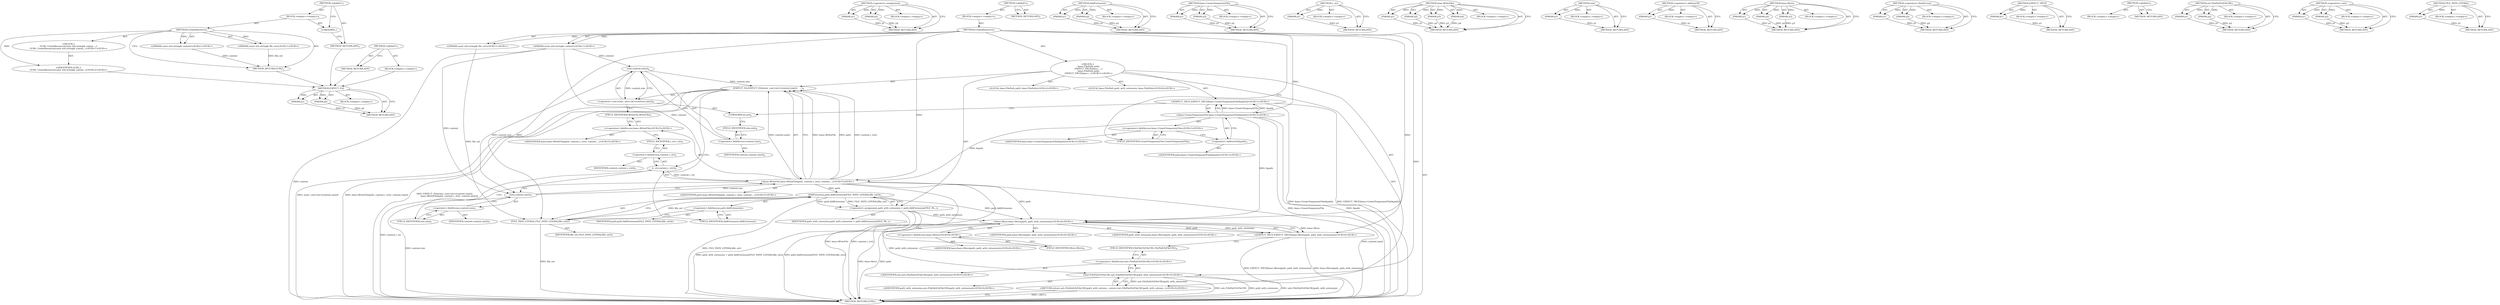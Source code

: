 digraph "&lt;global&gt;" {
vulnerable_103 [label=<(METHOD,EXPECT_EQ)>];
vulnerable_104 [label=<(PARAM,p1)>];
vulnerable_105 [label=<(PARAM,p2)>];
vulnerable_106 [label=<(BLOCK,&lt;empty&gt;,&lt;empty&gt;)>];
vulnerable_107 [label=<(METHOD_RETURN,ANY)>];
vulnerable_128 [label=<(METHOD,&lt;operator&gt;.assignment)>];
vulnerable_129 [label=<(PARAM,p1)>];
vulnerable_130 [label=<(PARAM,p2)>];
vulnerable_131 [label=<(BLOCK,&lt;empty&gt;,&lt;empty&gt;)>];
vulnerable_132 [label=<(METHOD_RETURN,ANY)>];
vulnerable_6 [label=<(METHOD,&lt;global&gt;)<SUB>1</SUB>>];
vulnerable_7 [label=<(BLOCK,&lt;empty&gt;,&lt;empty&gt;)<SUB>1</SUB>>];
vulnerable_8 [label=<(METHOD,CreateResource)<SUB>1</SUB>>];
vulnerable_9 [label="<(PARAM,const std::string&amp; content)<SUB>1</SUB>>"];
vulnerable_10 [label="<(PARAM,const std::string&amp; file_ext)<SUB>1</SUB>>"];
vulnerable_11 [label="<(BLOCK,{
   base::FilePath path;
   EXPECT_TRUE(base::...,{
   base::FilePath path;
   EXPECT_TRUE(base::...)<SUB>1</SUB>>"];
vulnerable_12 [label="<(LOCAL,base.FilePath path: base.FilePath)<SUB>2</SUB>>"];
vulnerable_13 [label="<(EXPECT_TRUE,EXPECT_TRUE(base::CreateTemporaryFile(&amp;path)))<SUB>3</SUB>>"];
vulnerable_14 [label="<(base.CreateTemporaryFile,base::CreateTemporaryFile(&amp;path))<SUB>3</SUB>>"];
vulnerable_15 [label="<(&lt;operator&gt;.fieldAccess,base::CreateTemporaryFile)<SUB>3</SUB>>"];
vulnerable_16 [label="<(IDENTIFIER,base,base::CreateTemporaryFile(&amp;path))<SUB>3</SUB>>"];
vulnerable_17 [label=<(FIELD_IDENTIFIER,CreateTemporaryFile,CreateTemporaryFile)<SUB>3</SUB>>];
vulnerable_18 [label=<(&lt;operator&gt;.addressOf,&amp;path)<SUB>3</SUB>>];
vulnerable_19 [label="<(IDENTIFIER,path,base::CreateTemporaryFile(&amp;path))<SUB>3</SUB>>"];
vulnerable_20 [label=<(EXPECT_EQ,EXPECT_EQ(static_cast&lt;int&gt;(content.size()),
   ...)<SUB>4</SUB>>];
vulnerable_21 [label=<(&lt;operator&gt;.cast,static_cast&lt;int&gt;(content.size()))<SUB>4</SUB>>];
vulnerable_22 [label=<(UNKNOWN,int,int)<SUB>4</SUB>>];
vulnerable_23 [label=<(size,content.size())<SUB>4</SUB>>];
vulnerable_24 [label=<(&lt;operator&gt;.fieldAccess,content.size)<SUB>4</SUB>>];
vulnerable_25 [label=<(IDENTIFIER,content,content.size())<SUB>4</SUB>>];
vulnerable_26 [label=<(FIELD_IDENTIFIER,size,size)<SUB>4</SUB>>];
vulnerable_27 [label="<(base.WriteFile,base::WriteFile(path, content.c_str(), content....)<SUB>5</SUB>>"];
vulnerable_28 [label="<(&lt;operator&gt;.fieldAccess,base::WriteFile)<SUB>5</SUB>>"];
vulnerable_29 [label="<(IDENTIFIER,base,base::WriteFile(path, content.c_str(), content....)<SUB>5</SUB>>"];
vulnerable_30 [label=<(FIELD_IDENTIFIER,WriteFile,WriteFile)<SUB>5</SUB>>];
vulnerable_31 [label="<(IDENTIFIER,path,base::WriteFile(path, content.c_str(), content....)<SUB>5</SUB>>"];
vulnerable_32 [label=<(c_str,content.c_str())<SUB>5</SUB>>];
vulnerable_33 [label=<(&lt;operator&gt;.fieldAccess,content.c_str)<SUB>5</SUB>>];
vulnerable_34 [label=<(IDENTIFIER,content,content.c_str())<SUB>5</SUB>>];
vulnerable_35 [label=<(FIELD_IDENTIFIER,c_str,c_str)<SUB>5</SUB>>];
vulnerable_36 [label=<(size,content.size())<SUB>5</SUB>>];
vulnerable_37 [label=<(&lt;operator&gt;.fieldAccess,content.size)<SUB>5</SUB>>];
vulnerable_38 [label=<(IDENTIFIER,content,content.size())<SUB>5</SUB>>];
vulnerable_39 [label=<(FIELD_IDENTIFIER,size,size)<SUB>5</SUB>>];
vulnerable_40 [label="<(LOCAL,base.FilePath path_with_extension: base.FilePath)<SUB>6</SUB>>"];
vulnerable_41 [label=<(&lt;operator&gt;.assignment,path_with_extension = path.AddExtension(FILE_PA...)<SUB>7</SUB>>];
vulnerable_42 [label=<(IDENTIFIER,path_with_extension,path_with_extension = path.AddExtension(FILE_PA...)<SUB>7</SUB>>];
vulnerable_43 [label=<(AddExtension,path.AddExtension(FILE_PATH_LITERAL(file_ext)))<SUB>7</SUB>>];
vulnerable_44 [label=<(&lt;operator&gt;.fieldAccess,path.AddExtension)<SUB>7</SUB>>];
vulnerable_45 [label=<(IDENTIFIER,path,path.AddExtension(FILE_PATH_LITERAL(file_ext)))<SUB>7</SUB>>];
vulnerable_46 [label=<(FIELD_IDENTIFIER,AddExtension,AddExtension)<SUB>7</SUB>>];
vulnerable_47 [label=<(FILE_PATH_LITERAL,FILE_PATH_LITERAL(file_ext))<SUB>7</SUB>>];
vulnerable_48 [label=<(IDENTIFIER,file_ext,FILE_PATH_LITERAL(file_ext))<SUB>7</SUB>>];
vulnerable_49 [label="<(EXPECT_TRUE,EXPECT_TRUE(base::Move(path, path_with_extension)))<SUB>8</SUB>>"];
vulnerable_50 [label="<(base.Move,base::Move(path, path_with_extension))<SUB>8</SUB>>"];
vulnerable_51 [label="<(&lt;operator&gt;.fieldAccess,base::Move)<SUB>8</SUB>>"];
vulnerable_52 [label="<(IDENTIFIER,base,base::Move(path, path_with_extension))<SUB>8</SUB>>"];
vulnerable_53 [label=<(FIELD_IDENTIFIER,Move,Move)<SUB>8</SUB>>];
vulnerable_54 [label="<(IDENTIFIER,path,base::Move(path, path_with_extension))<SUB>8</SUB>>"];
vulnerable_55 [label="<(IDENTIFIER,path_with_extension,base::Move(path, path_with_extension))<SUB>8</SUB>>"];
vulnerable_56 [label="<(RETURN,return net::FilePathToFileURL(path_with_extensi...,return net::FilePathToFileURL(path_with_extensi...)<SUB>9</SUB>>"];
vulnerable_57 [label="<(net.FilePathToFileURL,net::FilePathToFileURL(path_with_extension))<SUB>9</SUB>>"];
vulnerable_58 [label="<(&lt;operator&gt;.fieldAccess,net::FilePathToFileURL)<SUB>9</SUB>>"];
vulnerable_59 [label="<(IDENTIFIER,net,net::FilePathToFileURL(path_with_extension))<SUB>9</SUB>>"];
vulnerable_60 [label=<(FIELD_IDENTIFIER,FilePathToFileURL,FilePathToFileURL)<SUB>9</SUB>>];
vulnerable_61 [label="<(IDENTIFIER,path_with_extension,net::FilePathToFileURL(path_with_extension))<SUB>9</SUB>>"];
vulnerable_62 [label=<(METHOD_RETURN,GURL)<SUB>1</SUB>>];
vulnerable_64 [label=<(METHOD_RETURN,ANY)<SUB>1</SUB>>];
vulnerable_133 [label=<(METHOD,AddExtension)>];
vulnerable_134 [label=<(PARAM,p1)>];
vulnerable_135 [label=<(PARAM,p2)>];
vulnerable_136 [label=<(BLOCK,&lt;empty&gt;,&lt;empty&gt;)>];
vulnerable_137 [label=<(METHOD_RETURN,ANY)>];
vulnerable_89 [label=<(METHOD,base.CreateTemporaryFile)>];
vulnerable_90 [label=<(PARAM,p1)>];
vulnerable_91 [label=<(PARAM,p2)>];
vulnerable_92 [label=<(BLOCK,&lt;empty&gt;,&lt;empty&gt;)>];
vulnerable_93 [label=<(METHOD_RETURN,ANY)>];
vulnerable_124 [label=<(METHOD,c_str)>];
vulnerable_125 [label=<(PARAM,p1)>];
vulnerable_126 [label=<(BLOCK,&lt;empty&gt;,&lt;empty&gt;)>];
vulnerable_127 [label=<(METHOD_RETURN,ANY)>];
vulnerable_117 [label=<(METHOD,base.WriteFile)>];
vulnerable_118 [label=<(PARAM,p1)>];
vulnerable_119 [label=<(PARAM,p2)>];
vulnerable_120 [label=<(PARAM,p3)>];
vulnerable_121 [label=<(PARAM,p4)>];
vulnerable_122 [label=<(BLOCK,&lt;empty&gt;,&lt;empty&gt;)>];
vulnerable_123 [label=<(METHOD_RETURN,ANY)>];
vulnerable_113 [label=<(METHOD,size)>];
vulnerable_114 [label=<(PARAM,p1)>];
vulnerable_115 [label=<(BLOCK,&lt;empty&gt;,&lt;empty&gt;)>];
vulnerable_116 [label=<(METHOD_RETURN,ANY)>];
vulnerable_99 [label=<(METHOD,&lt;operator&gt;.addressOf)>];
vulnerable_100 [label=<(PARAM,p1)>];
vulnerable_101 [label=<(BLOCK,&lt;empty&gt;,&lt;empty&gt;)>];
vulnerable_102 [label=<(METHOD_RETURN,ANY)>];
vulnerable_142 [label=<(METHOD,base.Move)>];
vulnerable_143 [label=<(PARAM,p1)>];
vulnerable_144 [label=<(PARAM,p2)>];
vulnerable_145 [label=<(PARAM,p3)>];
vulnerable_146 [label=<(BLOCK,&lt;empty&gt;,&lt;empty&gt;)>];
vulnerable_147 [label=<(METHOD_RETURN,ANY)>];
vulnerable_94 [label=<(METHOD,&lt;operator&gt;.fieldAccess)>];
vulnerable_95 [label=<(PARAM,p1)>];
vulnerable_96 [label=<(PARAM,p2)>];
vulnerable_97 [label=<(BLOCK,&lt;empty&gt;,&lt;empty&gt;)>];
vulnerable_98 [label=<(METHOD_RETURN,ANY)>];
vulnerable_85 [label=<(METHOD,EXPECT_TRUE)>];
vulnerable_86 [label=<(PARAM,p1)>];
vulnerable_87 [label=<(BLOCK,&lt;empty&gt;,&lt;empty&gt;)>];
vulnerable_88 [label=<(METHOD_RETURN,ANY)>];
vulnerable_79 [label=<(METHOD,&lt;global&gt;)<SUB>1</SUB>>];
vulnerable_80 [label=<(BLOCK,&lt;empty&gt;,&lt;empty&gt;)>];
vulnerable_81 [label=<(METHOD_RETURN,ANY)>];
vulnerable_148 [label=<(METHOD,net.FilePathToFileURL)>];
vulnerable_149 [label=<(PARAM,p1)>];
vulnerable_150 [label=<(PARAM,p2)>];
vulnerable_151 [label=<(BLOCK,&lt;empty&gt;,&lt;empty&gt;)>];
vulnerable_152 [label=<(METHOD_RETURN,ANY)>];
vulnerable_108 [label=<(METHOD,&lt;operator&gt;.cast)>];
vulnerable_109 [label=<(PARAM,p1)>];
vulnerable_110 [label=<(PARAM,p2)>];
vulnerable_111 [label=<(BLOCK,&lt;empty&gt;,&lt;empty&gt;)>];
vulnerable_112 [label=<(METHOD_RETURN,ANY)>];
vulnerable_138 [label=<(METHOD,FILE_PATH_LITERAL)>];
vulnerable_139 [label=<(PARAM,p1)>];
vulnerable_140 [label=<(BLOCK,&lt;empty&gt;,&lt;empty&gt;)>];
vulnerable_141 [label=<(METHOD_RETURN,ANY)>];
fixed_6 [label=<(METHOD,&lt;global&gt;)<SUB>1</SUB>>];
fixed_7 [label=<(BLOCK,&lt;empty&gt;,&lt;empty&gt;)<SUB>1</SUB>>];
fixed_8 [label=<(METHOD,CreateResource)<SUB>1</SUB>>];
fixed_9 [label="<(PARAM,const std::string&amp; content)<SUB>1</SUB>>"];
fixed_10 [label="<(PARAM,const std::string&amp; file_ext)<SUB>1</SUB>>"];
fixed_11 [label="<(BLOCK,{
GURL CreateResource(const std::string&amp; conten...,{
GURL CreateResource(const std::string&amp; conten...)<SUB>1</SUB>>"];
fixed_12 [label="<(IDENTIFIER,GURL,{
GURL CreateResource(const std::string&amp; conten...)<SUB>2</SUB>>"];
fixed_13 [label=<(METHOD_RETURN,GURL)<SUB>1</SUB>>];
fixed_15 [label=<(UNKNOWN,,)>];
fixed_16 [label=<(METHOD_RETURN,ANY)<SUB>1</SUB>>];
fixed_27 [label=<(METHOD,&lt;global&gt;)<SUB>1</SUB>>];
fixed_28 [label=<(BLOCK,&lt;empty&gt;,&lt;empty&gt;)>];
fixed_29 [label=<(METHOD_RETURN,ANY)>];
vulnerable_103 -> vulnerable_104  [key=0, label="AST: "];
vulnerable_103 -> vulnerable_104  [key=1, label="DDG: "];
vulnerable_103 -> vulnerable_106  [key=0, label="AST: "];
vulnerable_103 -> vulnerable_105  [key=0, label="AST: "];
vulnerable_103 -> vulnerable_105  [key=1, label="DDG: "];
vulnerable_103 -> vulnerable_107  [key=0, label="AST: "];
vulnerable_103 -> vulnerable_107  [key=1, label="CFG: "];
vulnerable_104 -> vulnerable_107  [key=0, label="DDG: p1"];
vulnerable_105 -> vulnerable_107  [key=0, label="DDG: p2"];
vulnerable_128 -> vulnerable_129  [key=0, label="AST: "];
vulnerable_128 -> vulnerable_129  [key=1, label="DDG: "];
vulnerable_128 -> vulnerable_131  [key=0, label="AST: "];
vulnerable_128 -> vulnerable_130  [key=0, label="AST: "];
vulnerable_128 -> vulnerable_130  [key=1, label="DDG: "];
vulnerable_128 -> vulnerable_132  [key=0, label="AST: "];
vulnerable_128 -> vulnerable_132  [key=1, label="CFG: "];
vulnerable_129 -> vulnerable_132  [key=0, label="DDG: p1"];
vulnerable_130 -> vulnerable_132  [key=0, label="DDG: p2"];
vulnerable_6 -> vulnerable_7  [key=0, label="AST: "];
vulnerable_6 -> vulnerable_64  [key=0, label="AST: "];
vulnerable_6 -> vulnerable_64  [key=1, label="CFG: "];
vulnerable_7 -> vulnerable_8  [key=0, label="AST: "];
vulnerable_8 -> vulnerable_9  [key=0, label="AST: "];
vulnerable_8 -> vulnerable_9  [key=1, label="DDG: "];
vulnerable_8 -> vulnerable_10  [key=0, label="AST: "];
vulnerable_8 -> vulnerable_10  [key=1, label="DDG: "];
vulnerable_8 -> vulnerable_11  [key=0, label="AST: "];
vulnerable_8 -> vulnerable_62  [key=0, label="AST: "];
vulnerable_8 -> vulnerable_17  [key=0, label="CFG: "];
vulnerable_8 -> vulnerable_14  [key=0, label="DDG: "];
vulnerable_8 -> vulnerable_27  [key=0, label="DDG: "];
vulnerable_8 -> vulnerable_50  [key=0, label="DDG: "];
vulnerable_8 -> vulnerable_57  [key=0, label="DDG: "];
vulnerable_8 -> vulnerable_47  [key=0, label="DDG: "];
vulnerable_9 -> vulnerable_62  [key=0, label="DDG: content"];
vulnerable_9 -> vulnerable_23  [key=0, label="DDG: content"];
vulnerable_9 -> vulnerable_32  [key=0, label="DDG: content"];
vulnerable_9 -> vulnerable_36  [key=0, label="DDG: content"];
vulnerable_10 -> vulnerable_47  [key=0, label="DDG: file_ext"];
vulnerable_11 -> vulnerable_12  [key=0, label="AST: "];
vulnerable_11 -> vulnerable_13  [key=0, label="AST: "];
vulnerable_11 -> vulnerable_20  [key=0, label="AST: "];
vulnerable_11 -> vulnerable_40  [key=0, label="AST: "];
vulnerable_11 -> vulnerable_41  [key=0, label="AST: "];
vulnerable_11 -> vulnerable_49  [key=0, label="AST: "];
vulnerable_11 -> vulnerable_56  [key=0, label="AST: "];
vulnerable_13 -> vulnerable_14  [key=0, label="AST: "];
vulnerable_13 -> vulnerable_22  [key=0, label="CFG: "];
vulnerable_13 -> vulnerable_62  [key=0, label="DDG: base::CreateTemporaryFile(&amp;path)"];
vulnerable_13 -> vulnerable_62  [key=1, label="DDG: EXPECT_TRUE(base::CreateTemporaryFile(&amp;path))"];
vulnerable_14 -> vulnerable_15  [key=0, label="AST: "];
vulnerable_14 -> vulnerable_18  [key=0, label="AST: "];
vulnerable_14 -> vulnerable_13  [key=0, label="CFG: "];
vulnerable_14 -> vulnerable_13  [key=1, label="DDG: base::CreateTemporaryFile"];
vulnerable_14 -> vulnerable_13  [key=2, label="DDG: &amp;path"];
vulnerable_14 -> vulnerable_62  [key=0, label="DDG: base::CreateTemporaryFile"];
vulnerable_14 -> vulnerable_62  [key=1, label="DDG: &amp;path"];
vulnerable_14 -> vulnerable_27  [key=0, label="DDG: &amp;path"];
vulnerable_14 -> vulnerable_50  [key=0, label="DDG: &amp;path"];
vulnerable_15 -> vulnerable_16  [key=0, label="AST: "];
vulnerable_15 -> vulnerable_17  [key=0, label="AST: "];
vulnerable_15 -> vulnerable_18  [key=0, label="CFG: "];
vulnerable_17 -> vulnerable_15  [key=0, label="CFG: "];
vulnerable_18 -> vulnerable_19  [key=0, label="AST: "];
vulnerable_18 -> vulnerable_14  [key=0, label="CFG: "];
vulnerable_20 -> vulnerable_21  [key=0, label="AST: "];
vulnerable_20 -> vulnerable_27  [key=0, label="AST: "];
vulnerable_20 -> vulnerable_46  [key=0, label="CFG: "];
vulnerable_20 -> vulnerable_62  [key=0, label="DDG: static_cast&lt;int&gt;(content.size())"];
vulnerable_20 -> vulnerable_62  [key=1, label="DDG: base::WriteFile(path, content.c_str(), content.size())"];
vulnerable_20 -> vulnerable_62  [key=2, label="DDG: EXPECT_EQ(static_cast&lt;int&gt;(content.size()),
             base::WriteFile(path, content.c_str(), content.size()))"];
vulnerable_21 -> vulnerable_22  [key=0, label="AST: "];
vulnerable_21 -> vulnerable_23  [key=0, label="AST: "];
vulnerable_21 -> vulnerable_30  [key=0, label="CFG: "];
vulnerable_22 -> vulnerable_26  [key=0, label="CFG: "];
vulnerable_23 -> vulnerable_24  [key=0, label="AST: "];
vulnerable_23 -> vulnerable_21  [key=0, label="CFG: "];
vulnerable_23 -> vulnerable_21  [key=1, label="DDG: content.size"];
vulnerable_23 -> vulnerable_20  [key=0, label="DDG: content.size"];
vulnerable_23 -> vulnerable_36  [key=0, label="DDG: content.size"];
vulnerable_24 -> vulnerable_25  [key=0, label="AST: "];
vulnerable_24 -> vulnerable_26  [key=0, label="AST: "];
vulnerable_24 -> vulnerable_23  [key=0, label="CFG: "];
vulnerable_26 -> vulnerable_24  [key=0, label="CFG: "];
vulnerable_27 -> vulnerable_28  [key=0, label="AST: "];
vulnerable_27 -> vulnerable_31  [key=0, label="AST: "];
vulnerable_27 -> vulnerable_32  [key=0, label="AST: "];
vulnerable_27 -> vulnerable_36  [key=0, label="AST: "];
vulnerable_27 -> vulnerable_20  [key=0, label="CFG: "];
vulnerable_27 -> vulnerable_20  [key=1, label="DDG: base::WriteFile"];
vulnerable_27 -> vulnerable_20  [key=2, label="DDG: path"];
vulnerable_27 -> vulnerable_20  [key=3, label="DDG: content.c_str()"];
vulnerable_27 -> vulnerable_20  [key=4, label="DDG: content.size()"];
vulnerable_27 -> vulnerable_62  [key=0, label="DDG: base::WriteFile"];
vulnerable_27 -> vulnerable_62  [key=1, label="DDG: content.c_str()"];
vulnerable_27 -> vulnerable_62  [key=2, label="DDG: content.size()"];
vulnerable_27 -> vulnerable_43  [key=0, label="DDG: path"];
vulnerable_27 -> vulnerable_50  [key=0, label="DDG: path"];
vulnerable_28 -> vulnerable_29  [key=0, label="AST: "];
vulnerable_28 -> vulnerable_30  [key=0, label="AST: "];
vulnerable_28 -> vulnerable_35  [key=0, label="CFG: "];
vulnerable_30 -> vulnerable_28  [key=0, label="CFG: "];
vulnerable_32 -> vulnerable_33  [key=0, label="AST: "];
vulnerable_32 -> vulnerable_39  [key=0, label="CFG: "];
vulnerable_32 -> vulnerable_62  [key=0, label="DDG: content.c_str"];
vulnerable_32 -> vulnerable_27  [key=0, label="DDG: content.c_str"];
vulnerable_33 -> vulnerable_34  [key=0, label="AST: "];
vulnerable_33 -> vulnerable_35  [key=0, label="AST: "];
vulnerable_33 -> vulnerable_32  [key=0, label="CFG: "];
vulnerable_35 -> vulnerable_33  [key=0, label="CFG: "];
vulnerable_36 -> vulnerable_37  [key=0, label="AST: "];
vulnerable_36 -> vulnerable_27  [key=0, label="CFG: "];
vulnerable_36 -> vulnerable_27  [key=1, label="DDG: content.size"];
vulnerable_36 -> vulnerable_62  [key=0, label="DDG: content.size"];
vulnerable_37 -> vulnerable_38  [key=0, label="AST: "];
vulnerable_37 -> vulnerable_39  [key=0, label="AST: "];
vulnerable_37 -> vulnerable_36  [key=0, label="CFG: "];
vulnerable_39 -> vulnerable_37  [key=0, label="CFG: "];
vulnerable_41 -> vulnerable_42  [key=0, label="AST: "];
vulnerable_41 -> vulnerable_43  [key=0, label="AST: "];
vulnerable_41 -> vulnerable_53  [key=0, label="CFG: "];
vulnerable_41 -> vulnerable_62  [key=0, label="DDG: path.AddExtension(FILE_PATH_LITERAL(file_ext))"];
vulnerable_41 -> vulnerable_62  [key=1, label="DDG: path_with_extension = path.AddExtension(FILE_PATH_LITERAL(file_ext))"];
vulnerable_41 -> vulnerable_50  [key=0, label="DDG: path_with_extension"];
vulnerable_43 -> vulnerable_44  [key=0, label="AST: "];
vulnerable_43 -> vulnerable_47  [key=0, label="AST: "];
vulnerable_43 -> vulnerable_41  [key=0, label="CFG: "];
vulnerable_43 -> vulnerable_41  [key=1, label="DDG: path.AddExtension"];
vulnerable_43 -> vulnerable_41  [key=2, label="DDG: FILE_PATH_LITERAL(file_ext)"];
vulnerable_43 -> vulnerable_62  [key=0, label="DDG: FILE_PATH_LITERAL(file_ext)"];
vulnerable_43 -> vulnerable_50  [key=0, label="DDG: path.AddExtension"];
vulnerable_44 -> vulnerable_45  [key=0, label="AST: "];
vulnerable_44 -> vulnerable_46  [key=0, label="AST: "];
vulnerable_44 -> vulnerable_47  [key=0, label="CFG: "];
vulnerable_46 -> vulnerable_44  [key=0, label="CFG: "];
vulnerable_47 -> vulnerable_48  [key=0, label="AST: "];
vulnerable_47 -> vulnerable_43  [key=0, label="CFG: "];
vulnerable_47 -> vulnerable_43  [key=1, label="DDG: file_ext"];
vulnerable_47 -> vulnerable_62  [key=0, label="DDG: file_ext"];
vulnerable_49 -> vulnerable_50  [key=0, label="AST: "];
vulnerable_49 -> vulnerable_60  [key=0, label="CFG: "];
vulnerable_49 -> vulnerable_62  [key=0, label="DDG: base::Move(path, path_with_extension)"];
vulnerable_49 -> vulnerable_62  [key=1, label="DDG: EXPECT_TRUE(base::Move(path, path_with_extension))"];
vulnerable_50 -> vulnerable_51  [key=0, label="AST: "];
vulnerable_50 -> vulnerable_54  [key=0, label="AST: "];
vulnerable_50 -> vulnerable_55  [key=0, label="AST: "];
vulnerable_50 -> vulnerable_49  [key=0, label="CFG: "];
vulnerable_50 -> vulnerable_49  [key=1, label="DDG: base::Move"];
vulnerable_50 -> vulnerable_49  [key=2, label="DDG: path"];
vulnerable_50 -> vulnerable_49  [key=3, label="DDG: path_with_extension"];
vulnerable_50 -> vulnerable_62  [key=0, label="DDG: base::Move"];
vulnerable_50 -> vulnerable_62  [key=1, label="DDG: path"];
vulnerable_50 -> vulnerable_57  [key=0, label="DDG: path_with_extension"];
vulnerable_51 -> vulnerable_52  [key=0, label="AST: "];
vulnerable_51 -> vulnerable_53  [key=0, label="AST: "];
vulnerable_51 -> vulnerable_50  [key=0, label="CFG: "];
vulnerable_53 -> vulnerable_51  [key=0, label="CFG: "];
vulnerable_56 -> vulnerable_57  [key=0, label="AST: "];
vulnerable_56 -> vulnerable_62  [key=0, label="CFG: "];
vulnerable_56 -> vulnerable_62  [key=1, label="DDG: &lt;RET&gt;"];
vulnerable_57 -> vulnerable_58  [key=0, label="AST: "];
vulnerable_57 -> vulnerable_61  [key=0, label="AST: "];
vulnerable_57 -> vulnerable_56  [key=0, label="CFG: "];
vulnerable_57 -> vulnerable_56  [key=1, label="DDG: net::FilePathToFileURL(path_with_extension)"];
vulnerable_57 -> vulnerable_62  [key=0, label="DDG: net::FilePathToFileURL"];
vulnerable_57 -> vulnerable_62  [key=1, label="DDG: path_with_extension"];
vulnerable_57 -> vulnerable_62  [key=2, label="DDG: net::FilePathToFileURL(path_with_extension)"];
vulnerable_58 -> vulnerable_59  [key=0, label="AST: "];
vulnerable_58 -> vulnerable_60  [key=0, label="AST: "];
vulnerable_58 -> vulnerable_57  [key=0, label="CFG: "];
vulnerable_60 -> vulnerable_58  [key=0, label="CFG: "];
vulnerable_133 -> vulnerable_134  [key=0, label="AST: "];
vulnerable_133 -> vulnerable_134  [key=1, label="DDG: "];
vulnerable_133 -> vulnerable_136  [key=0, label="AST: "];
vulnerable_133 -> vulnerable_135  [key=0, label="AST: "];
vulnerable_133 -> vulnerable_135  [key=1, label="DDG: "];
vulnerable_133 -> vulnerable_137  [key=0, label="AST: "];
vulnerable_133 -> vulnerable_137  [key=1, label="CFG: "];
vulnerable_134 -> vulnerable_137  [key=0, label="DDG: p1"];
vulnerable_135 -> vulnerable_137  [key=0, label="DDG: p2"];
vulnerable_89 -> vulnerable_90  [key=0, label="AST: "];
vulnerable_89 -> vulnerable_90  [key=1, label="DDG: "];
vulnerable_89 -> vulnerable_92  [key=0, label="AST: "];
vulnerable_89 -> vulnerable_91  [key=0, label="AST: "];
vulnerable_89 -> vulnerable_91  [key=1, label="DDG: "];
vulnerable_89 -> vulnerable_93  [key=0, label="AST: "];
vulnerable_89 -> vulnerable_93  [key=1, label="CFG: "];
vulnerable_90 -> vulnerable_93  [key=0, label="DDG: p1"];
vulnerable_91 -> vulnerable_93  [key=0, label="DDG: p2"];
vulnerable_124 -> vulnerable_125  [key=0, label="AST: "];
vulnerable_124 -> vulnerable_125  [key=1, label="DDG: "];
vulnerable_124 -> vulnerable_126  [key=0, label="AST: "];
vulnerable_124 -> vulnerable_127  [key=0, label="AST: "];
vulnerable_124 -> vulnerable_127  [key=1, label="CFG: "];
vulnerable_125 -> vulnerable_127  [key=0, label="DDG: p1"];
vulnerable_117 -> vulnerable_118  [key=0, label="AST: "];
vulnerable_117 -> vulnerable_118  [key=1, label="DDG: "];
vulnerable_117 -> vulnerable_122  [key=0, label="AST: "];
vulnerable_117 -> vulnerable_119  [key=0, label="AST: "];
vulnerable_117 -> vulnerable_119  [key=1, label="DDG: "];
vulnerable_117 -> vulnerable_123  [key=0, label="AST: "];
vulnerable_117 -> vulnerable_123  [key=1, label="CFG: "];
vulnerable_117 -> vulnerable_120  [key=0, label="AST: "];
vulnerable_117 -> vulnerable_120  [key=1, label="DDG: "];
vulnerable_117 -> vulnerable_121  [key=0, label="AST: "];
vulnerable_117 -> vulnerable_121  [key=1, label="DDG: "];
vulnerable_118 -> vulnerable_123  [key=0, label="DDG: p1"];
vulnerable_119 -> vulnerable_123  [key=0, label="DDG: p2"];
vulnerable_120 -> vulnerable_123  [key=0, label="DDG: p3"];
vulnerable_121 -> vulnerable_123  [key=0, label="DDG: p4"];
vulnerable_113 -> vulnerable_114  [key=0, label="AST: "];
vulnerable_113 -> vulnerable_114  [key=1, label="DDG: "];
vulnerable_113 -> vulnerable_115  [key=0, label="AST: "];
vulnerable_113 -> vulnerable_116  [key=0, label="AST: "];
vulnerable_113 -> vulnerable_116  [key=1, label="CFG: "];
vulnerable_114 -> vulnerable_116  [key=0, label="DDG: p1"];
vulnerable_99 -> vulnerable_100  [key=0, label="AST: "];
vulnerable_99 -> vulnerable_100  [key=1, label="DDG: "];
vulnerable_99 -> vulnerable_101  [key=0, label="AST: "];
vulnerable_99 -> vulnerable_102  [key=0, label="AST: "];
vulnerable_99 -> vulnerable_102  [key=1, label="CFG: "];
vulnerable_100 -> vulnerable_102  [key=0, label="DDG: p1"];
vulnerable_142 -> vulnerable_143  [key=0, label="AST: "];
vulnerable_142 -> vulnerable_143  [key=1, label="DDG: "];
vulnerable_142 -> vulnerable_146  [key=0, label="AST: "];
vulnerable_142 -> vulnerable_144  [key=0, label="AST: "];
vulnerable_142 -> vulnerable_144  [key=1, label="DDG: "];
vulnerable_142 -> vulnerable_147  [key=0, label="AST: "];
vulnerable_142 -> vulnerable_147  [key=1, label="CFG: "];
vulnerable_142 -> vulnerable_145  [key=0, label="AST: "];
vulnerable_142 -> vulnerable_145  [key=1, label="DDG: "];
vulnerable_143 -> vulnerable_147  [key=0, label="DDG: p1"];
vulnerable_144 -> vulnerable_147  [key=0, label="DDG: p2"];
vulnerable_145 -> vulnerable_147  [key=0, label="DDG: p3"];
vulnerable_94 -> vulnerable_95  [key=0, label="AST: "];
vulnerable_94 -> vulnerable_95  [key=1, label="DDG: "];
vulnerable_94 -> vulnerable_97  [key=0, label="AST: "];
vulnerable_94 -> vulnerable_96  [key=0, label="AST: "];
vulnerable_94 -> vulnerable_96  [key=1, label="DDG: "];
vulnerable_94 -> vulnerable_98  [key=0, label="AST: "];
vulnerable_94 -> vulnerable_98  [key=1, label="CFG: "];
vulnerable_95 -> vulnerable_98  [key=0, label="DDG: p1"];
vulnerable_96 -> vulnerable_98  [key=0, label="DDG: p2"];
vulnerable_85 -> vulnerable_86  [key=0, label="AST: "];
vulnerable_85 -> vulnerable_86  [key=1, label="DDG: "];
vulnerable_85 -> vulnerable_87  [key=0, label="AST: "];
vulnerable_85 -> vulnerable_88  [key=0, label="AST: "];
vulnerable_85 -> vulnerable_88  [key=1, label="CFG: "];
vulnerable_86 -> vulnerable_88  [key=0, label="DDG: p1"];
vulnerable_79 -> vulnerable_80  [key=0, label="AST: "];
vulnerable_79 -> vulnerable_81  [key=0, label="AST: "];
vulnerable_79 -> vulnerable_81  [key=1, label="CFG: "];
vulnerable_148 -> vulnerable_149  [key=0, label="AST: "];
vulnerable_148 -> vulnerable_149  [key=1, label="DDG: "];
vulnerable_148 -> vulnerable_151  [key=0, label="AST: "];
vulnerable_148 -> vulnerable_150  [key=0, label="AST: "];
vulnerable_148 -> vulnerable_150  [key=1, label="DDG: "];
vulnerable_148 -> vulnerable_152  [key=0, label="AST: "];
vulnerable_148 -> vulnerable_152  [key=1, label="CFG: "];
vulnerable_149 -> vulnerable_152  [key=0, label="DDG: p1"];
vulnerable_150 -> vulnerable_152  [key=0, label="DDG: p2"];
vulnerable_108 -> vulnerable_109  [key=0, label="AST: "];
vulnerable_108 -> vulnerable_109  [key=1, label="DDG: "];
vulnerable_108 -> vulnerable_111  [key=0, label="AST: "];
vulnerable_108 -> vulnerable_110  [key=0, label="AST: "];
vulnerable_108 -> vulnerable_110  [key=1, label="DDG: "];
vulnerable_108 -> vulnerable_112  [key=0, label="AST: "];
vulnerable_108 -> vulnerable_112  [key=1, label="CFG: "];
vulnerable_109 -> vulnerable_112  [key=0, label="DDG: p1"];
vulnerable_110 -> vulnerable_112  [key=0, label="DDG: p2"];
vulnerable_138 -> vulnerable_139  [key=0, label="AST: "];
vulnerable_138 -> vulnerable_139  [key=1, label="DDG: "];
vulnerable_138 -> vulnerable_140  [key=0, label="AST: "];
vulnerable_138 -> vulnerable_141  [key=0, label="AST: "];
vulnerable_138 -> vulnerable_141  [key=1, label="CFG: "];
vulnerable_139 -> vulnerable_141  [key=0, label="DDG: p1"];
fixed_6 -> fixed_7  [key=0, label="AST: "];
fixed_6 -> fixed_16  [key=0, label="AST: "];
fixed_6 -> fixed_15  [key=0, label="CFG: "];
fixed_7 -> fixed_8  [key=0, label="AST: "];
fixed_7 -> fixed_15  [key=0, label="AST: "];
fixed_8 -> fixed_9  [key=0, label="AST: "];
fixed_8 -> fixed_9  [key=1, label="DDG: "];
fixed_8 -> fixed_10  [key=0, label="AST: "];
fixed_8 -> fixed_10  [key=1, label="DDG: "];
fixed_8 -> fixed_11  [key=0, label="AST: "];
fixed_8 -> fixed_13  [key=0, label="AST: "];
fixed_8 -> fixed_13  [key=1, label="CFG: "];
fixed_8 -> fixed_12  [key=0, label="DDG: "];
fixed_9 -> fixed_13  [key=0, label="DDG: content"];
fixed_10 -> fixed_13  [key=0, label="DDG: file_ext"];
fixed_11 -> fixed_12  [key=0, label="AST: "];
fixed_12 -> vulnerable_103  [key=0];
fixed_13 -> vulnerable_103  [key=0];
fixed_15 -> fixed_16  [key=0, label="CFG: "];
fixed_16 -> vulnerable_103  [key=0];
fixed_27 -> fixed_28  [key=0, label="AST: "];
fixed_27 -> fixed_29  [key=0, label="AST: "];
fixed_27 -> fixed_29  [key=1, label="CFG: "];
fixed_28 -> vulnerable_103  [key=0];
fixed_29 -> vulnerable_103  [key=0];
}
